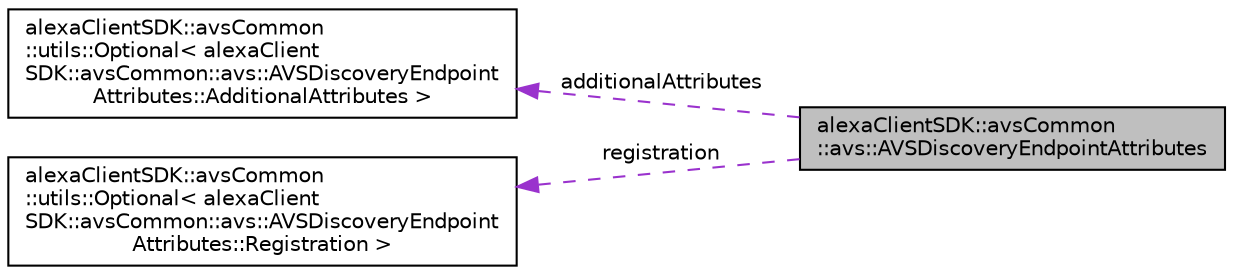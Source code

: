 digraph "alexaClientSDK::avsCommon::avs::AVSDiscoveryEndpointAttributes"
{
 // LATEX_PDF_SIZE
  edge [fontname="Helvetica",fontsize="10",labelfontname="Helvetica",labelfontsize="10"];
  node [fontname="Helvetica",fontsize="10",shape=record];
  rankdir="LR";
  Node1 [label="alexaClientSDK::avsCommon\l::avs::AVSDiscoveryEndpointAttributes",height=0.2,width=0.4,color="black", fillcolor="grey75", style="filled", fontcolor="black",tooltip=" "];
  Node2 -> Node1 [dir="back",color="darkorchid3",fontsize="10",style="dashed",label=" additionalAttributes" ,fontname="Helvetica"];
  Node2 [label="alexaClientSDK::avsCommon\l::utils::Optional\< alexaClient\lSDK::avsCommon::avs::AVSDiscoveryEndpoint\lAttributes::AdditionalAttributes \>",height=0.2,width=0.4,color="black", fillcolor="white", style="filled",URL="$classalexa_client_s_d_k_1_1avs_common_1_1utils_1_1_optional.html",tooltip=" "];
  Node3 -> Node1 [dir="back",color="darkorchid3",fontsize="10",style="dashed",label=" registration" ,fontname="Helvetica"];
  Node3 [label="alexaClientSDK::avsCommon\l::utils::Optional\< alexaClient\lSDK::avsCommon::avs::AVSDiscoveryEndpoint\lAttributes::Registration \>",height=0.2,width=0.4,color="black", fillcolor="white", style="filled",URL="$classalexa_client_s_d_k_1_1avs_common_1_1utils_1_1_optional.html",tooltip=" "];
}
